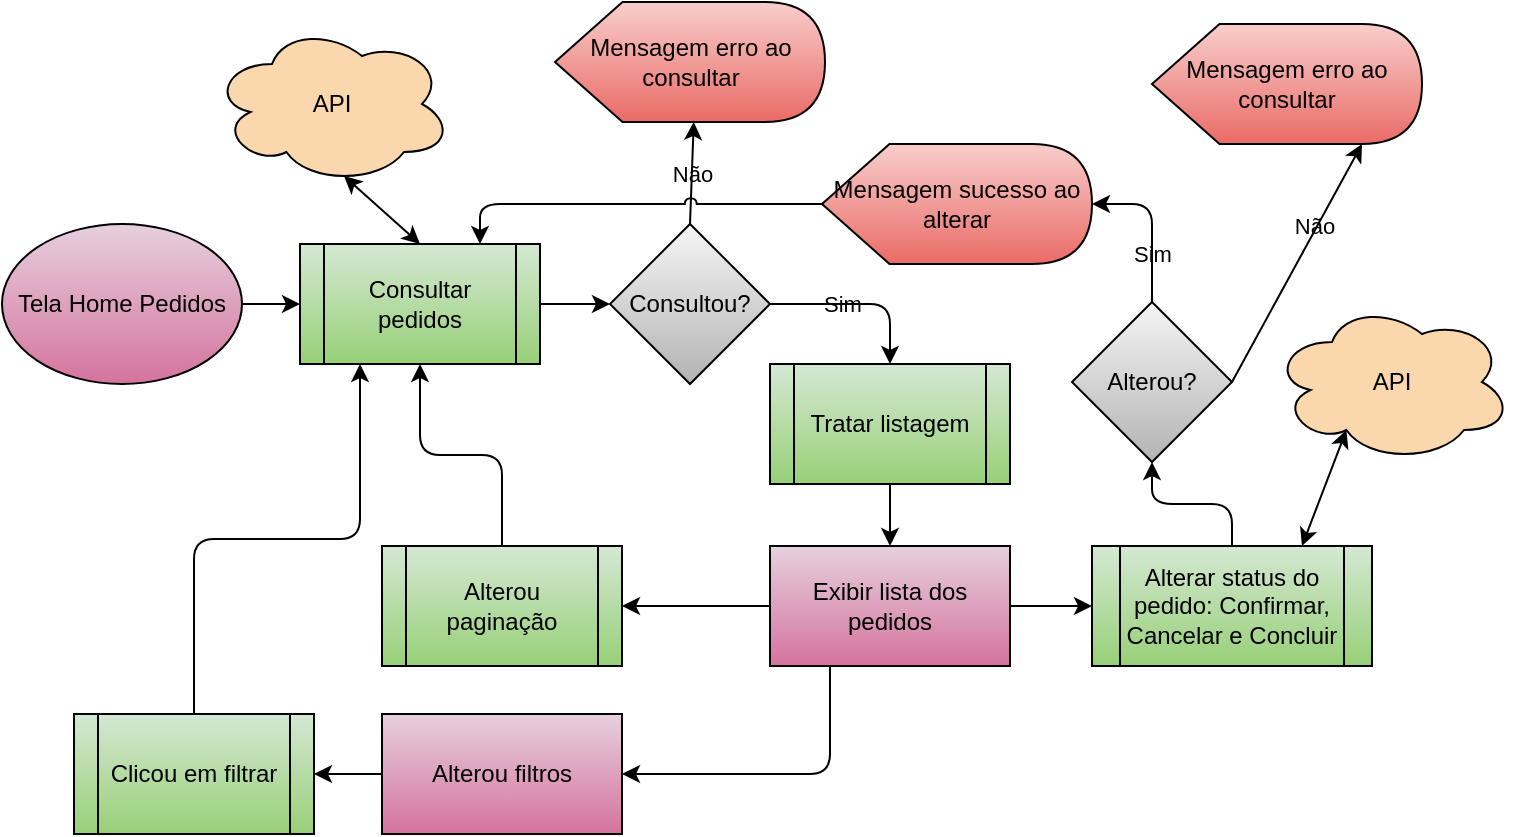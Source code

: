 <mxfile>
    <diagram id="hafGD2FYq9tdRyy5QDzc" name="Página-1">
        <mxGraphModel dx="739" dy="635" grid="1" gridSize="10" guides="1" tooltips="1" connect="1" arrows="1" fold="1" page="1" pageScale="1" pageWidth="827" pageHeight="1169" background="#ffffff" math="0" shadow="0">
            <root>
                <mxCell id="0"/>
                <mxCell id="1" parent="0"/>
                <mxCell id="13" value="Tela Home Pedidos" style="ellipse;whiteSpace=wrap;html=1;fillColor=#e6d0de;strokeColor=#000000;fontStyle=0;gradientColor=#d5739d;fontColor=#000000;" parent="1" vertex="1">
                    <mxGeometry x="15" y="111" width="120" height="80" as="geometry"/>
                </mxCell>
                <mxCell id="27" style="edgeStyle=none;html=1;exitX=1;exitY=0.5;exitDx=0;exitDy=0;entryX=0;entryY=0.5;entryDx=0;entryDy=0;fontColor=#000000;strokeColor=#000000;" parent="1" source="13" target="26" edge="1">
                    <mxGeometry relative="1" as="geometry">
                        <mxPoint x="225" y="151" as="sourcePoint"/>
                    </mxGeometry>
                </mxCell>
                <mxCell id="31" style="edgeStyle=none;html=1;entryX=0;entryY=0.5;entryDx=0;entryDy=0;fontColor=#000000;strokeColor=#000000;" parent="1" source="26" target="30" edge="1">
                    <mxGeometry relative="1" as="geometry"/>
                </mxCell>
                <mxCell id="26" value="Consultar pedidos" style="shape=process;whiteSpace=wrap;html=1;backgroundOutline=1;fillColor=#d5e8d4;gradientColor=#97d077;strokeColor=#000000;fontColor=#000000;" parent="1" vertex="1">
                    <mxGeometry x="164" y="121" width="120" height="60" as="geometry"/>
                </mxCell>
                <mxCell id="32" value="Sim" style="edgeStyle=orthogonalEdgeStyle;html=1;exitX=1;exitY=0.5;exitDx=0;exitDy=0;fontColor=#000000;entryX=0.5;entryY=0;entryDx=0;entryDy=0;strokeColor=#000000;labelBackgroundColor=none;" parent="1" source="30" target="36" edge="1">
                    <mxGeometry x="-0.2" relative="1" as="geometry">
                        <mxPoint x="439" y="151" as="targetPoint"/>
                        <mxPoint as="offset"/>
                    </mxGeometry>
                </mxCell>
                <mxCell id="33" value="Não" style="edgeStyle=none;html=1;fontColor=#000000;exitX=0.5;exitY=0;exitDx=0;exitDy=0;entryX=0;entryY=0;entryDx=69.375;entryDy=60;entryPerimeter=0;strokeColor=#000000;labelBackgroundColor=none;" parent="1" source="30" target="34" edge="1">
                    <mxGeometry relative="1" as="geometry">
                        <mxPoint x="499" y="111" as="targetPoint"/>
                        <mxPoint x="359" y="101" as="sourcePoint"/>
                        <mxPoint as="offset"/>
                    </mxGeometry>
                </mxCell>
                <mxCell id="30" value="Consultou?" style="rhombus;whiteSpace=wrap;html=1;fillColor=#f5f5f5;gradientColor=#b3b3b3;strokeColor=#000000;fontColor=#000000;" parent="1" vertex="1">
                    <mxGeometry x="319" y="111" width="80" height="80" as="geometry"/>
                </mxCell>
                <mxCell id="34" value="Mensagem erro ao consultar" style="shape=display;whiteSpace=wrap;html=1;fillColor=#f8cecc;gradientColor=#ea6b66;strokeColor=#000000;fontColor=#000000;" parent="1" vertex="1">
                    <mxGeometry x="291.5" width="135" height="60" as="geometry"/>
                </mxCell>
                <mxCell id="48" style="edgeStyle=none;html=1;exitX=0.5;exitY=1;exitDx=0;exitDy=0;entryX=0.5;entryY=0;entryDx=0;entryDy=0;strokeColor=#000000;" parent="1" source="36" target="49" edge="1">
                    <mxGeometry relative="1" as="geometry">
                        <mxPoint x="459" y="280" as="targetPoint"/>
                    </mxGeometry>
                </mxCell>
                <mxCell id="36" value="Tratar listagem" style="shape=process;whiteSpace=wrap;html=1;backgroundOutline=1;fillColor=#d5e8d4;gradientColor=#97d077;strokeColor=#000000;fontColor=#000000;" parent="1" vertex="1">
                    <mxGeometry x="399" y="181" width="120" height="60" as="geometry"/>
                </mxCell>
                <mxCell id="52" style="edgeStyle=orthogonalEdgeStyle;html=1;exitX=0.25;exitY=1;exitDx=0;exitDy=0;entryX=1;entryY=0.5;entryDx=0;entryDy=0;strokeColor=#000000;" parent="1" source="49" target="50" edge="1">
                    <mxGeometry relative="1" as="geometry"/>
                </mxCell>
                <mxCell id="61" style="edgeStyle=orthogonalEdgeStyle;html=1;exitX=0;exitY=0.5;exitDx=0;exitDy=0;entryX=1;entryY=0.5;entryDx=0;entryDy=0;startArrow=none;startFill=0;strokeColor=#000000;" parent="1" source="49" target="59" edge="1">
                    <mxGeometry relative="1" as="geometry"/>
                </mxCell>
                <mxCell id="64" style="edgeStyle=orthogonalEdgeStyle;html=1;exitX=1;exitY=0.5;exitDx=0;exitDy=0;entryX=0;entryY=0.5;entryDx=0;entryDy=0;startArrow=none;startFill=0;strokeColor=#000000;" parent="1" source="49" target="63" edge="1">
                    <mxGeometry relative="1" as="geometry"/>
                </mxCell>
                <mxCell id="49" value="Exibir lista dos pedidos" style="whiteSpace=wrap;html=1;fillColor=#e6d0de;strokeColor=#000000;fontColor=#000000;fontStyle=0;gradientColor=#d5739d;" parent="1" vertex="1">
                    <mxGeometry x="399" y="272" width="120" height="60" as="geometry"/>
                </mxCell>
                <mxCell id="56" style="edgeStyle=none;html=1;exitX=0;exitY=0.5;exitDx=0;exitDy=0;entryX=1;entryY=0.5;entryDx=0;entryDy=0;startArrow=none;startFill=0;strokeColor=#000000;" parent="1" source="50" target="53" edge="1">
                    <mxGeometry relative="1" as="geometry"/>
                </mxCell>
                <mxCell id="50" value="Alterou filtros" style="whiteSpace=wrap;html=1;fillColor=#e6d0de;strokeColor=#000000;fontColor=#000000;fontStyle=0;gradientColor=#d5739d;" parent="1" vertex="1">
                    <mxGeometry x="205" y="356" width="120" height="60" as="geometry"/>
                </mxCell>
                <mxCell id="57" style="edgeStyle=orthogonalEdgeStyle;html=1;exitX=0.5;exitY=0;exitDx=0;exitDy=0;entryX=0.25;entryY=1;entryDx=0;entryDy=0;startArrow=none;startFill=0;strokeColor=#000000;" parent="1" source="53" target="26" edge="1">
                    <mxGeometry relative="1" as="geometry"/>
                </mxCell>
                <mxCell id="53" value="Clicou em filtrar" style="shape=process;whiteSpace=wrap;html=1;backgroundOutline=1;fillColor=#d5e8d4;gradientColor=#97d077;strokeColor=#000000;fontColor=#000000;" parent="1" vertex="1">
                    <mxGeometry x="51" y="356" width="120" height="60" as="geometry"/>
                </mxCell>
                <mxCell id="55" style="edgeStyle=none;html=1;exitX=0.55;exitY=0.95;exitDx=0;exitDy=0;exitPerimeter=0;entryX=0.5;entryY=0;entryDx=0;entryDy=0;startArrow=classic;startFill=1;strokeColor=#000000;" parent="1" source="54" target="26" edge="1">
                    <mxGeometry relative="1" as="geometry"/>
                </mxCell>
                <mxCell id="54" value="API" style="ellipse;shape=cloud;whiteSpace=wrap;html=1;fillColor=#fad7ac;strokeColor=#000000;fontColor=#000000;" parent="1" vertex="1">
                    <mxGeometry x="120" y="11" width="120" height="80" as="geometry"/>
                </mxCell>
                <mxCell id="62" style="edgeStyle=orthogonalEdgeStyle;html=1;exitX=0.5;exitY=0;exitDx=0;exitDy=0;entryX=0.5;entryY=1;entryDx=0;entryDy=0;startArrow=none;startFill=0;strokeColor=#000000;" parent="1" source="59" target="26" edge="1">
                    <mxGeometry relative="1" as="geometry"/>
                </mxCell>
                <mxCell id="59" value="Alterou paginação" style="shape=process;whiteSpace=wrap;html=1;backgroundOutline=1;fillColor=#d5e8d4;gradientColor=#97d077;strokeColor=#000000;fontColor=#000000;" parent="1" vertex="1">
                    <mxGeometry x="205" y="272" width="120" height="60" as="geometry"/>
                </mxCell>
                <mxCell id="67" style="edgeStyle=orthogonalEdgeStyle;html=1;exitX=0.5;exitY=0;exitDx=0;exitDy=0;entryX=0.5;entryY=1;entryDx=0;entryDy=0;startArrow=none;startFill=0;strokeColor=#000000;" parent="1" source="63" target="66" edge="1">
                    <mxGeometry relative="1" as="geometry"/>
                </mxCell>
                <mxCell id="63" value="Alterar status do pedido: Confirmar, Cancelar e Concluir" style="shape=process;whiteSpace=wrap;html=1;backgroundOutline=1;fillColor=#d5e8d4;gradientColor=#97d077;strokeColor=#000000;fontColor=#000000;" parent="1" vertex="1">
                    <mxGeometry x="560" y="272" width="140" height="60" as="geometry"/>
                </mxCell>
                <mxCell id="68" value="Não" style="html=1;exitX=1;exitY=0.5;exitDx=0;exitDy=0;startArrow=none;startFill=0;entryX=0;entryY=0;entryDx=105;entryDy=60;entryPerimeter=0;strokeColor=#000000;labelBackgroundColor=none;fontColor=#000000;" parent="1" source="66" target="69" edge="1">
                    <mxGeometry x="0.295" y="1" relative="1" as="geometry">
                        <mxPoint x="730" y="201" as="targetPoint"/>
                        <mxPoint as="offset"/>
                    </mxGeometry>
                </mxCell>
                <mxCell id="76" value="Sim" style="edgeStyle=orthogonalEdgeStyle;html=1;exitX=0.5;exitY=0;exitDx=0;exitDy=0;entryX=1;entryY=0.5;entryDx=0;entryDy=0;entryPerimeter=0;strokeColor=#000000;labelBackgroundColor=none;fontColor=#000000;" parent="1" source="66" target="75" edge="1">
                    <mxGeometry x="-0.375" relative="1" as="geometry">
                        <mxPoint as="offset"/>
                    </mxGeometry>
                </mxCell>
                <mxCell id="66" value="Alterou?" style="rhombus;whiteSpace=wrap;html=1;fillColor=#f5f5f5;gradientColor=#b3b3b3;strokeColor=#000000;fontColor=#000000;" parent="1" vertex="1">
                    <mxGeometry x="550" y="150" width="80" height="80" as="geometry"/>
                </mxCell>
                <mxCell id="69" value="Mensagem erro ao consultar" style="shape=display;whiteSpace=wrap;html=1;fillColor=#f8cecc;gradientColor=#ea6b66;strokeColor=#000000;fontColor=#000000;" parent="1" vertex="1">
                    <mxGeometry x="590" y="11" width="135" height="60" as="geometry"/>
                </mxCell>
                <mxCell id="73" value="API" style="ellipse;shape=cloud;whiteSpace=wrap;html=1;fillColor=#fad7ac;strokeColor=#000000;fontColor=#000000;" parent="1" vertex="1">
                    <mxGeometry x="650" y="150" width="120" height="80" as="geometry"/>
                </mxCell>
                <mxCell id="74" style="edgeStyle=none;html=1;exitX=0.31;exitY=0.8;exitDx=0;exitDy=0;exitPerimeter=0;entryX=0.75;entryY=0;entryDx=0;entryDy=0;startArrow=classic;startFill=1;strokeColor=#000000;" parent="1" source="73" target="63" edge="1">
                    <mxGeometry relative="1" as="geometry">
                        <mxPoint x="711" y="350" as="sourcePoint"/>
                        <mxPoint x="749" y="384" as="targetPoint"/>
                    </mxGeometry>
                </mxCell>
                <mxCell id="77" style="edgeStyle=orthogonalEdgeStyle;html=1;exitX=0;exitY=0.5;exitDx=0;exitDy=0;exitPerimeter=0;entryX=0.75;entryY=0;entryDx=0;entryDy=0;jumpStyle=arc;strokeColor=#000000;" parent="1" source="75" target="26" edge="1">
                    <mxGeometry relative="1" as="geometry"/>
                </mxCell>
                <mxCell id="75" value="Mensagem sucesso ao alterar" style="shape=display;whiteSpace=wrap;html=1;fillColor=#f8cecc;gradientColor=#ea6b66;strokeColor=#000000;fontColor=#000000;" parent="1" vertex="1">
                    <mxGeometry x="425" y="71" width="135" height="60" as="geometry"/>
                </mxCell>
            </root>
        </mxGraphModel>
    </diagram>
</mxfile>